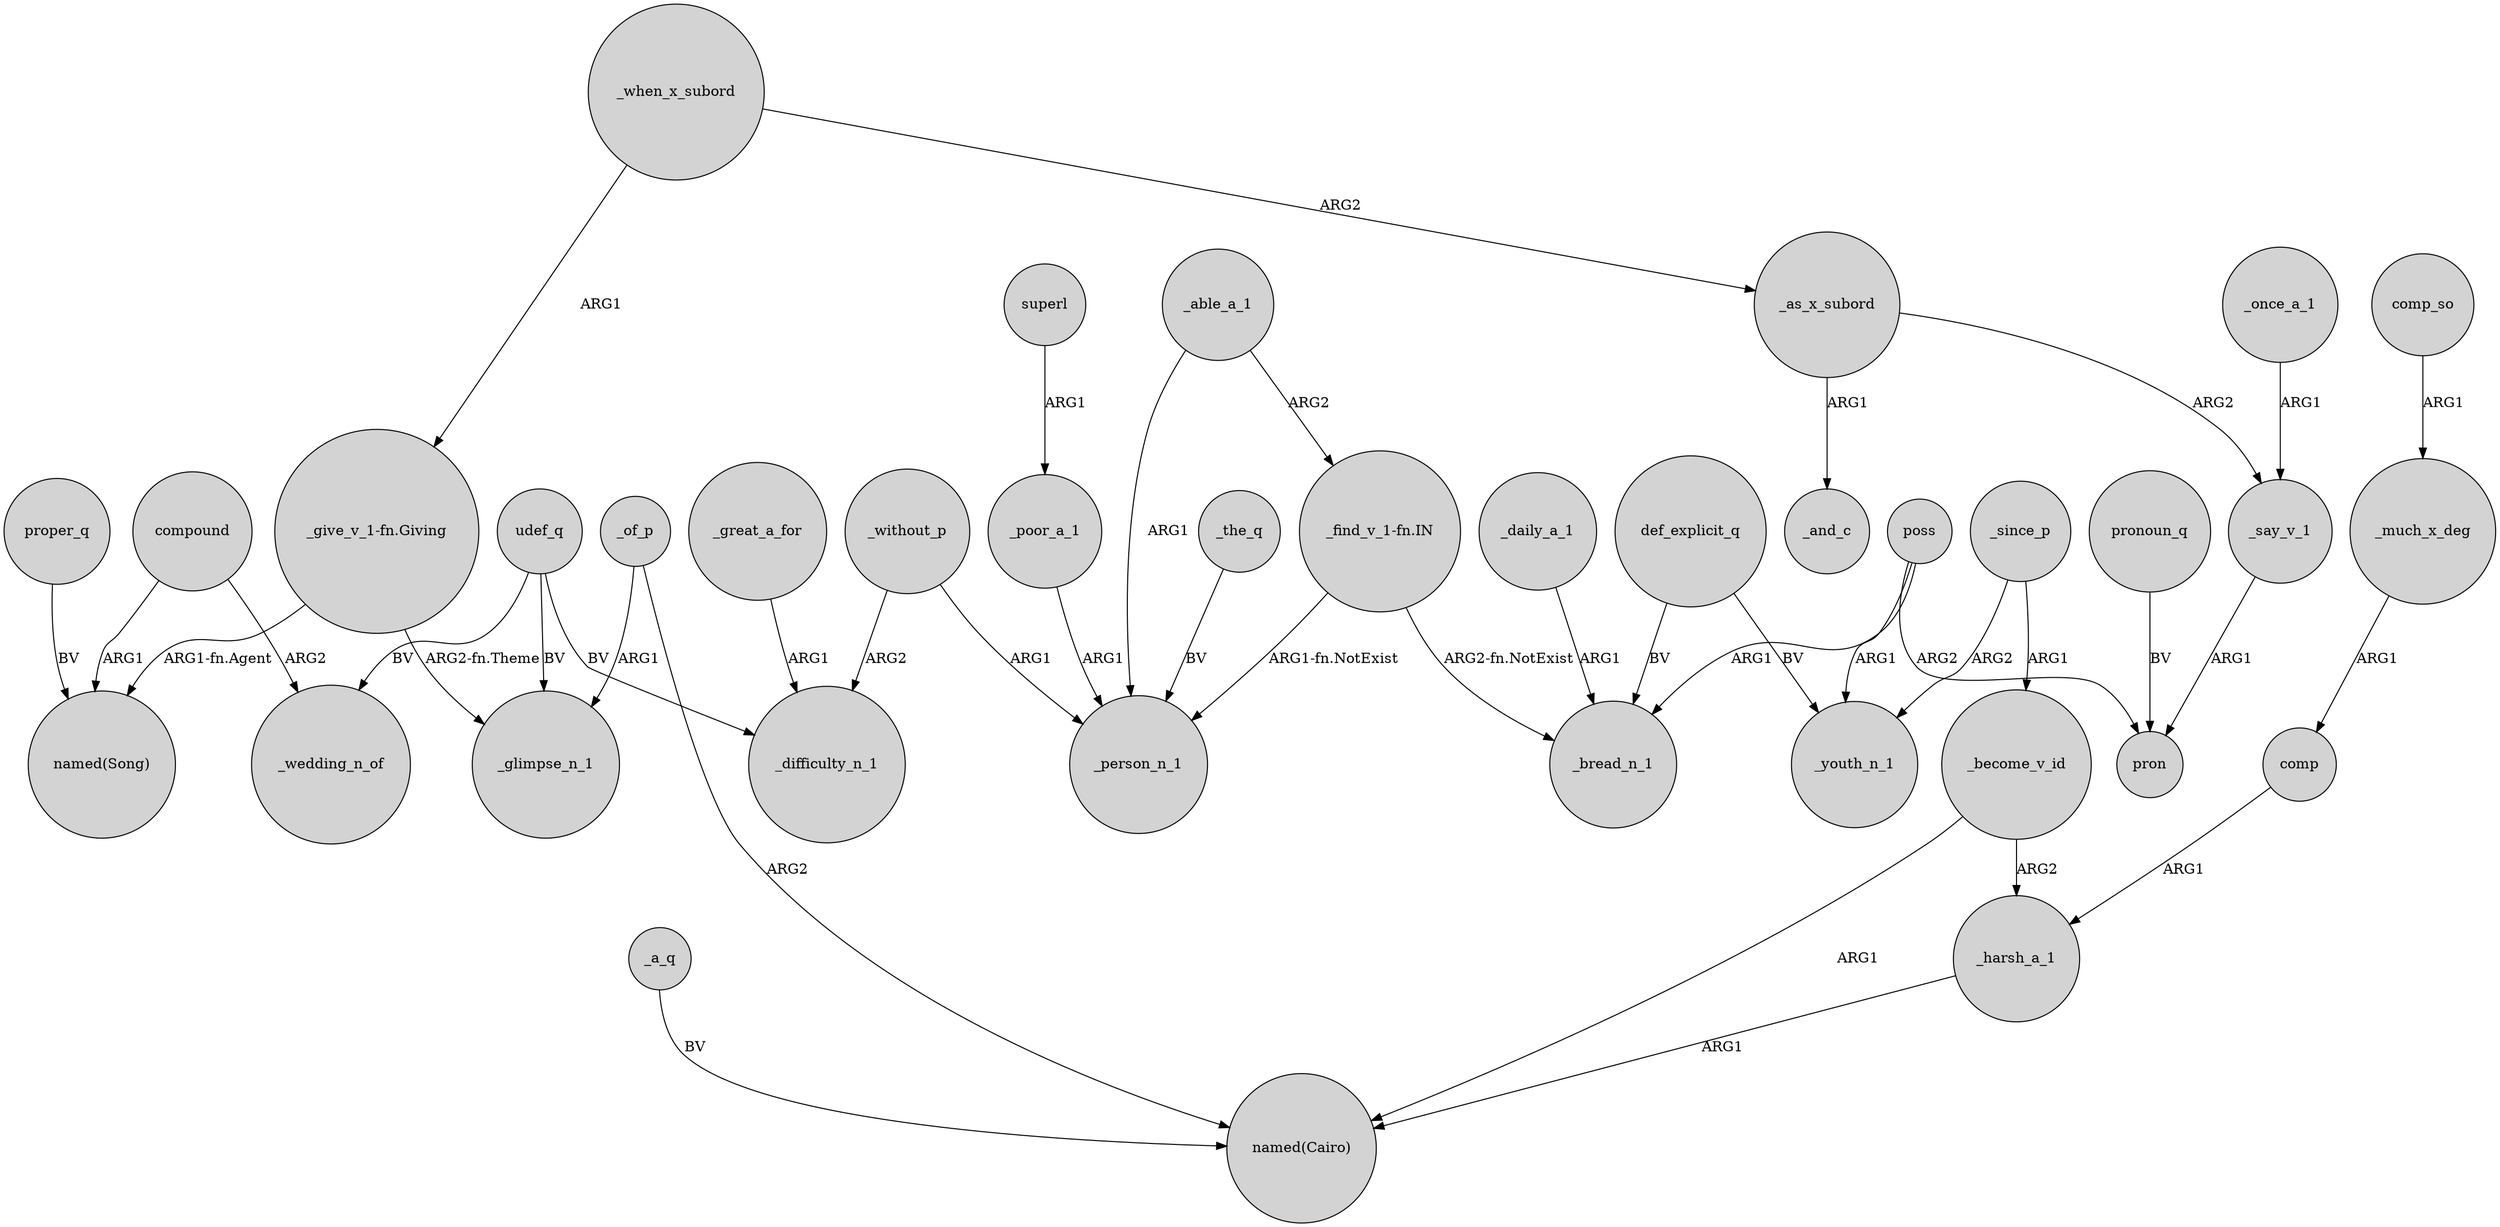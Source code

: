 digraph {
	node [shape=circle style=filled]
	"_give_v_1-fn.Giving" -> "named(Song)" [label="ARG1-fn.Agent"]
	_a_q -> "named(Cairo)" [label=BV]
	_since_p -> _become_v_id [label=ARG1]
	udef_q -> _wedding_n_of [label=BV]
	comp_so -> _much_x_deg [label=ARG1]
	_daily_a_1 -> _bread_n_1 [label=ARG1]
	poss -> pron [label=ARG2]
	comp -> _harsh_a_1 [label=ARG1]
	_when_x_subord -> "_give_v_1-fn.Giving" [label=ARG1]
	_of_p -> "named(Cairo)" [label=ARG2]
	superl -> _poor_a_1 [label=ARG1]
	udef_q -> _difficulty_n_1 [label=BV]
	_as_x_subord -> _say_v_1 [label=ARG2]
	_once_a_1 -> _say_v_1 [label=ARG1]
	proper_q -> "named(Song)" [label=BV]
	_great_a_for -> _difficulty_n_1 [label=ARG1]
	_of_p -> _glimpse_n_1 [label=ARG1]
	_harsh_a_1 -> "named(Cairo)" [label=ARG1]
	def_explicit_q -> _bread_n_1 [label=BV]
	compound -> "named(Song)" [label=ARG1]
	poss -> _youth_n_1 [label=ARG1]
	pronoun_q -> pron [label=BV]
	_without_p -> _difficulty_n_1 [label=ARG2]
	_as_x_subord -> _and_c [label=ARG1]
	def_explicit_q -> _youth_n_1 [label=BV]
	"_find_v_1-fn.IN" -> _bread_n_1 [label="ARG2-fn.NotExist"]
	_become_v_id -> _harsh_a_1 [label=ARG2]
	"_give_v_1-fn.Giving" -> _glimpse_n_1 [label="ARG2-fn.Theme"]
	_poor_a_1 -> _person_n_1 [label=ARG1]
	_since_p -> _youth_n_1 [label=ARG2]
	udef_q -> _glimpse_n_1 [label=BV]
	_become_v_id -> "named(Cairo)" [label=ARG1]
	_say_v_1 -> pron [label=ARG1]
	_able_a_1 -> _person_n_1 [label=ARG1]
	_much_x_deg -> comp [label=ARG1]
	compound -> _wedding_n_of [label=ARG2]
	poss -> _bread_n_1 [label=ARG1]
	_without_p -> _person_n_1 [label=ARG1]
	_when_x_subord -> _as_x_subord [label=ARG2]
	"_find_v_1-fn.IN" -> _person_n_1 [label="ARG1-fn.NotExist"]
	_the_q -> _person_n_1 [label=BV]
	_able_a_1 -> "_find_v_1-fn.IN" [label=ARG2]
}
